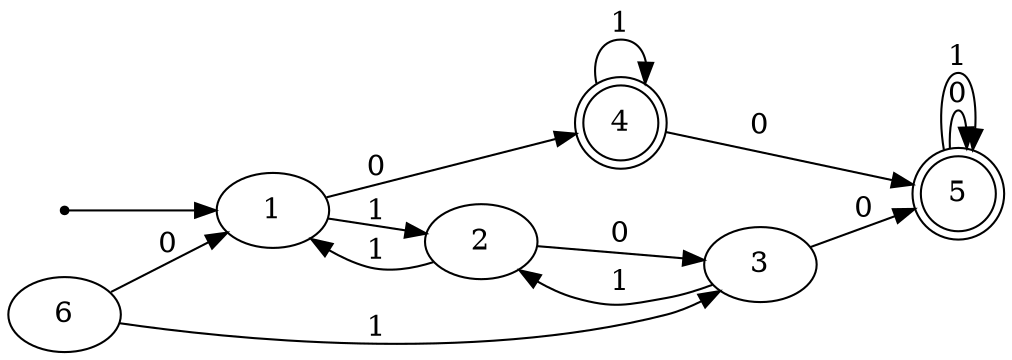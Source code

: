 digraph AFD { 
	rankdir=LR; 
	node [ shape = point ]; _qi;
	node [ shape = oval ];
	// transicoes 
	_qi -> 1;
	1 -> 4 [ label = "0" ];
	1 -> 2 [ label = "1" ];
	2 -> 3 [ label = "0" ];
	2 -> 1 [ label = "1" ];
	3 -> 5 [ label = "0" ];
	3 -> 2 [ label = "1" ];
	6 -> 1 [ label = "0" ];
	6 -> 3 [ label = "1" ];
	4 -> 5 [ label = "0" ];
	4 -> 4 [ label = "1" ];
	5 -> 5 [ label = "0" ];
	5 -> 5 [ label = "1" ];
	// Estados Finais 
	4 [ shape = "doublecircle"]; 
	5 [ shape = "doublecircle"]; 
}